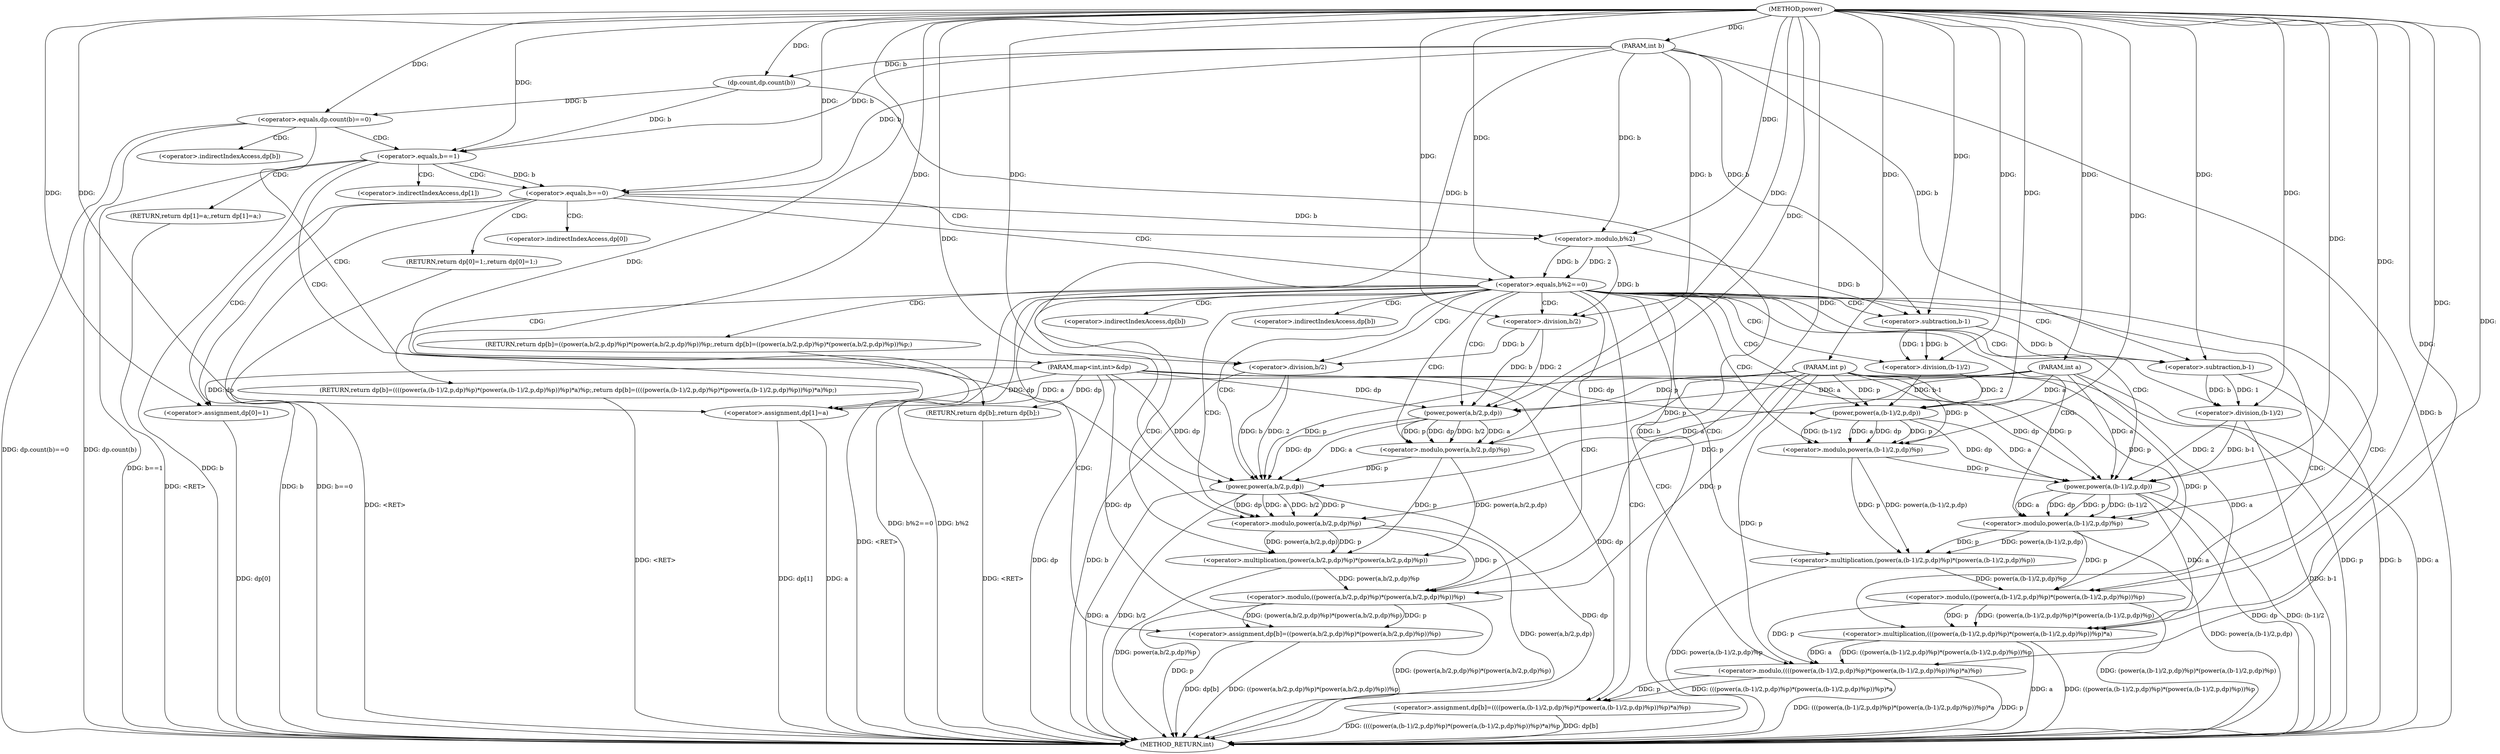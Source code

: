 digraph "power" {  
"1000164" [label = "(METHOD,power)" ]
"1000270" [label = "(METHOD_RETURN,int)" ]
"1000165" [label = "(PARAM,int a)" ]
"1000166" [label = "(PARAM,int b)" ]
"1000167" [label = "(PARAM,int p)" ]
"1000168" [label = "(PARAM,map<int,int>&dp)" ]
"1000171" [label = "(<operator>.equals,dp.count(b)==0)" ]
"1000266" [label = "(RETURN,return dp[b];,return dp[b];)" ]
"1000172" [label = "(dp.count,dp.count(b))" ]
"1000177" [label = "(<operator>.equals,b==1)" ]
"1000180" [label = "(RETURN,return dp[1]=a;,return dp[1]=a;)" ]
"1000181" [label = "(<operator>.assignment,dp[1]=a)" ]
"1000188" [label = "(<operator>.equals,b==0)" ]
"1000191" [label = "(RETURN,return dp[0]=1;,return dp[0]=1;)" ]
"1000192" [label = "(<operator>.assignment,dp[0]=1)" ]
"1000199" [label = "(<operator>.equals,b%2==0)" ]
"1000204" [label = "(RETURN,return dp[b]=((power(a,b/2,p,dp)%p)*(power(a,b/2,p,dp)%p))%p;,return dp[b]=((power(a,b/2,p,dp)%p)*(power(a,b/2,p,dp)%p))%p;)" ]
"1000205" [label = "(<operator>.assignment,dp[b]=((power(a,b/2,p,dp)%p)*(power(a,b/2,p,dp)%p))%p)" ]
"1000231" [label = "(RETURN,return dp[b]=((((power(a,(b-1)/2,p,dp)%p)*(power(a,(b-1)/2,p,dp)%p))%p)*a)%p;,return dp[b]=((((power(a,(b-1)/2,p,dp)%p)*(power(a,(b-1)/2,p,dp)%p))%p)*a)%p;)" ]
"1000200" [label = "(<operator>.modulo,b%2)" ]
"1000232" [label = "(<operator>.assignment,dp[b]=((((power(a,(b-1)/2,p,dp)%p)*(power(a,(b-1)/2,p,dp)%p))%p)*a)%p)" ]
"1000209" [label = "(<operator>.modulo,((power(a,b/2,p,dp)%p)*(power(a,b/2,p,dp)%p))%p)" ]
"1000210" [label = "(<operator>.multiplication,(power(a,b/2,p,dp)%p)*(power(a,b/2,p,dp)%p))" ]
"1000236" [label = "(<operator>.modulo,((((power(a,(b-1)/2,p,dp)%p)*(power(a,(b-1)/2,p,dp)%p))%p)*a)%p)" ]
"1000211" [label = "(<operator>.modulo,power(a,b/2,p,dp)%p)" ]
"1000220" [label = "(<operator>.modulo,power(a,b/2,p,dp)%p)" ]
"1000237" [label = "(<operator>.multiplication,(((power(a,(b-1)/2,p,dp)%p)*(power(a,(b-1)/2,p,dp)%p))%p)*a)" ]
"1000212" [label = "(power,power(a,b/2,p,dp))" ]
"1000221" [label = "(power,power(a,b/2,p,dp))" ]
"1000238" [label = "(<operator>.modulo,((power(a,(b-1)/2,p,dp)%p)*(power(a,(b-1)/2,p,dp)%p))%p)" ]
"1000214" [label = "(<operator>.division,b/2)" ]
"1000223" [label = "(<operator>.division,b/2)" ]
"1000239" [label = "(<operator>.multiplication,(power(a,(b-1)/2,p,dp)%p)*(power(a,(b-1)/2,p,dp)%p))" ]
"1000240" [label = "(<operator>.modulo,power(a,(b-1)/2,p,dp)%p)" ]
"1000251" [label = "(<operator>.modulo,power(a,(b-1)/2,p,dp)%p)" ]
"1000241" [label = "(power,power(a,(b-1)/2,p,dp))" ]
"1000252" [label = "(power,power(a,(b-1)/2,p,dp))" ]
"1000243" [label = "(<operator>.division,(b-1)/2)" ]
"1000254" [label = "(<operator>.division,(b-1)/2)" ]
"1000244" [label = "(<operator>.subtraction,b-1)" ]
"1000255" [label = "(<operator>.subtraction,b-1)" ]
"1000267" [label = "(<operator>.indirectIndexAccess,dp[b])" ]
"1000182" [label = "(<operator>.indirectIndexAccess,dp[1])" ]
"1000193" [label = "(<operator>.indirectIndexAccess,dp[0])" ]
"1000206" [label = "(<operator>.indirectIndexAccess,dp[b])" ]
"1000233" [label = "(<operator>.indirectIndexAccess,dp[b])" ]
  "1000191" -> "1000270"  [ label = "DDG: <RET>"] 
  "1000204" -> "1000270"  [ label = "DDG: <RET>"] 
  "1000266" -> "1000270"  [ label = "DDG: <RET>"] 
  "1000180" -> "1000270"  [ label = "DDG: <RET>"] 
  "1000231" -> "1000270"  [ label = "DDG: <RET>"] 
  "1000165" -> "1000270"  [ label = "DDG: a"] 
  "1000166" -> "1000270"  [ label = "DDG: b"] 
  "1000167" -> "1000270"  [ label = "DDG: p"] 
  "1000168" -> "1000270"  [ label = "DDG: dp"] 
  "1000172" -> "1000270"  [ label = "DDG: b"] 
  "1000171" -> "1000270"  [ label = "DDG: dp.count(b)"] 
  "1000171" -> "1000270"  [ label = "DDG: dp.count(b)==0"] 
  "1000177" -> "1000270"  [ label = "DDG: b"] 
  "1000177" -> "1000270"  [ label = "DDG: b==1"] 
  "1000188" -> "1000270"  [ label = "DDG: b"] 
  "1000188" -> "1000270"  [ label = "DDG: b==0"] 
  "1000199" -> "1000270"  [ label = "DDG: b%2"] 
  "1000199" -> "1000270"  [ label = "DDG: b%2==0"] 
  "1000232" -> "1000270"  [ label = "DDG: dp[b]"] 
  "1000239" -> "1000270"  [ label = "DDG: power(a,(b-1)/2,p,dp)%p"] 
  "1000255" -> "1000270"  [ label = "DDG: b"] 
  "1000254" -> "1000270"  [ label = "DDG: b-1"] 
  "1000252" -> "1000270"  [ label = "DDG: (b-1)/2"] 
  "1000252" -> "1000270"  [ label = "DDG: dp"] 
  "1000251" -> "1000270"  [ label = "DDG: power(a,(b-1)/2,p,dp)"] 
  "1000238" -> "1000270"  [ label = "DDG: (power(a,(b-1)/2,p,dp)%p)*(power(a,(b-1)/2,p,dp)%p)"] 
  "1000237" -> "1000270"  [ label = "DDG: ((power(a,(b-1)/2,p,dp)%p)*(power(a,(b-1)/2,p,dp)%p))%p"] 
  "1000237" -> "1000270"  [ label = "DDG: a"] 
  "1000236" -> "1000270"  [ label = "DDG: (((power(a,(b-1)/2,p,dp)%p)*(power(a,(b-1)/2,p,dp)%p))%p)*a"] 
  "1000236" -> "1000270"  [ label = "DDG: p"] 
  "1000232" -> "1000270"  [ label = "DDG: ((((power(a,(b-1)/2,p,dp)%p)*(power(a,(b-1)/2,p,dp)%p))%p)*a)%p"] 
  "1000205" -> "1000270"  [ label = "DDG: dp[b]"] 
  "1000210" -> "1000270"  [ label = "DDG: power(a,b/2,p,dp)%p"] 
  "1000221" -> "1000270"  [ label = "DDG: a"] 
  "1000223" -> "1000270"  [ label = "DDG: b"] 
  "1000221" -> "1000270"  [ label = "DDG: b/2"] 
  "1000221" -> "1000270"  [ label = "DDG: dp"] 
  "1000220" -> "1000270"  [ label = "DDG: power(a,b/2,p,dp)"] 
  "1000209" -> "1000270"  [ label = "DDG: (power(a,b/2,p,dp)%p)*(power(a,b/2,p,dp)%p)"] 
  "1000209" -> "1000270"  [ label = "DDG: p"] 
  "1000205" -> "1000270"  [ label = "DDG: ((power(a,b/2,p,dp)%p)*(power(a,b/2,p,dp)%p))%p"] 
  "1000192" -> "1000270"  [ label = "DDG: dp[0]"] 
  "1000181" -> "1000270"  [ label = "DDG: dp[1]"] 
  "1000181" -> "1000270"  [ label = "DDG: a"] 
  "1000164" -> "1000165"  [ label = "DDG: "] 
  "1000164" -> "1000166"  [ label = "DDG: "] 
  "1000164" -> "1000167"  [ label = "DDG: "] 
  "1000164" -> "1000168"  [ label = "DDG: "] 
  "1000172" -> "1000171"  [ label = "DDG: b"] 
  "1000164" -> "1000171"  [ label = "DDG: "] 
  "1000168" -> "1000266"  [ label = "DDG: dp"] 
  "1000166" -> "1000172"  [ label = "DDG: b"] 
  "1000164" -> "1000172"  [ label = "DDG: "] 
  "1000172" -> "1000177"  [ label = "DDG: b"] 
  "1000166" -> "1000177"  [ label = "DDG: b"] 
  "1000164" -> "1000177"  [ label = "DDG: "] 
  "1000165" -> "1000181"  [ label = "DDG: a"] 
  "1000164" -> "1000181"  [ label = "DDG: "] 
  "1000168" -> "1000181"  [ label = "DDG: dp"] 
  "1000177" -> "1000188"  [ label = "DDG: b"] 
  "1000166" -> "1000188"  [ label = "DDG: b"] 
  "1000164" -> "1000188"  [ label = "DDG: "] 
  "1000164" -> "1000192"  [ label = "DDG: "] 
  "1000168" -> "1000192"  [ label = "DDG: dp"] 
  "1000200" -> "1000199"  [ label = "DDG: b"] 
  "1000200" -> "1000199"  [ label = "DDG: 2"] 
  "1000164" -> "1000199"  [ label = "DDG: "] 
  "1000209" -> "1000205"  [ label = "DDG: (power(a,b/2,p,dp)%p)*(power(a,b/2,p,dp)%p)"] 
  "1000209" -> "1000205"  [ label = "DDG: p"] 
  "1000188" -> "1000200"  [ label = "DDG: b"] 
  "1000166" -> "1000200"  [ label = "DDG: b"] 
  "1000164" -> "1000200"  [ label = "DDG: "] 
  "1000168" -> "1000205"  [ label = "DDG: dp"] 
  "1000236" -> "1000232"  [ label = "DDG: (((power(a,(b-1)/2,p,dp)%p)*(power(a,(b-1)/2,p,dp)%p))%p)*a"] 
  "1000236" -> "1000232"  [ label = "DDG: p"] 
  "1000210" -> "1000209"  [ label = "DDG: power(a,b/2,p,dp)%p"] 
  "1000220" -> "1000209"  [ label = "DDG: p"] 
  "1000167" -> "1000209"  [ label = "DDG: p"] 
  "1000164" -> "1000209"  [ label = "DDG: "] 
  "1000168" -> "1000232"  [ label = "DDG: dp"] 
  "1000211" -> "1000210"  [ label = "DDG: power(a,b/2,p,dp)"] 
  "1000211" -> "1000210"  [ label = "DDG: p"] 
  "1000220" -> "1000210"  [ label = "DDG: power(a,b/2,p,dp)"] 
  "1000220" -> "1000210"  [ label = "DDG: p"] 
  "1000237" -> "1000236"  [ label = "DDG: a"] 
  "1000237" -> "1000236"  [ label = "DDG: ((power(a,(b-1)/2,p,dp)%p)*(power(a,(b-1)/2,p,dp)%p))%p"] 
  "1000238" -> "1000236"  [ label = "DDG: p"] 
  "1000167" -> "1000236"  [ label = "DDG: p"] 
  "1000164" -> "1000236"  [ label = "DDG: "] 
  "1000212" -> "1000211"  [ label = "DDG: dp"] 
  "1000212" -> "1000211"  [ label = "DDG: b/2"] 
  "1000212" -> "1000211"  [ label = "DDG: a"] 
  "1000212" -> "1000211"  [ label = "DDG: p"] 
  "1000167" -> "1000211"  [ label = "DDG: p"] 
  "1000164" -> "1000211"  [ label = "DDG: "] 
  "1000221" -> "1000220"  [ label = "DDG: a"] 
  "1000221" -> "1000220"  [ label = "DDG: b/2"] 
  "1000221" -> "1000220"  [ label = "DDG: p"] 
  "1000221" -> "1000220"  [ label = "DDG: dp"] 
  "1000167" -> "1000220"  [ label = "DDG: p"] 
  "1000164" -> "1000220"  [ label = "DDG: "] 
  "1000238" -> "1000237"  [ label = "DDG: p"] 
  "1000238" -> "1000237"  [ label = "DDG: (power(a,(b-1)/2,p,dp)%p)*(power(a,(b-1)/2,p,dp)%p)"] 
  "1000252" -> "1000237"  [ label = "DDG: a"] 
  "1000165" -> "1000237"  [ label = "DDG: a"] 
  "1000164" -> "1000237"  [ label = "DDG: "] 
  "1000165" -> "1000212"  [ label = "DDG: a"] 
  "1000164" -> "1000212"  [ label = "DDG: "] 
  "1000168" -> "1000212"  [ label = "DDG: dp"] 
  "1000214" -> "1000212"  [ label = "DDG: b"] 
  "1000214" -> "1000212"  [ label = "DDG: 2"] 
  "1000167" -> "1000212"  [ label = "DDG: p"] 
  "1000212" -> "1000221"  [ label = "DDG: a"] 
  "1000165" -> "1000221"  [ label = "DDG: a"] 
  "1000164" -> "1000221"  [ label = "DDG: "] 
  "1000223" -> "1000221"  [ label = "DDG: 2"] 
  "1000223" -> "1000221"  [ label = "DDG: b"] 
  "1000211" -> "1000221"  [ label = "DDG: p"] 
  "1000167" -> "1000221"  [ label = "DDG: p"] 
  "1000212" -> "1000221"  [ label = "DDG: dp"] 
  "1000168" -> "1000221"  [ label = "DDG: dp"] 
  "1000239" -> "1000238"  [ label = "DDG: power(a,(b-1)/2,p,dp)%p"] 
  "1000251" -> "1000238"  [ label = "DDG: p"] 
  "1000167" -> "1000238"  [ label = "DDG: p"] 
  "1000164" -> "1000238"  [ label = "DDG: "] 
  "1000200" -> "1000214"  [ label = "DDG: b"] 
  "1000166" -> "1000214"  [ label = "DDG: b"] 
  "1000164" -> "1000214"  [ label = "DDG: "] 
  "1000214" -> "1000223"  [ label = "DDG: b"] 
  "1000166" -> "1000223"  [ label = "DDG: b"] 
  "1000164" -> "1000223"  [ label = "DDG: "] 
  "1000240" -> "1000239"  [ label = "DDG: power(a,(b-1)/2,p,dp)"] 
  "1000240" -> "1000239"  [ label = "DDG: p"] 
  "1000251" -> "1000239"  [ label = "DDG: p"] 
  "1000251" -> "1000239"  [ label = "DDG: power(a,(b-1)/2,p,dp)"] 
  "1000241" -> "1000240"  [ label = "DDG: p"] 
  "1000241" -> "1000240"  [ label = "DDG: (b-1)/2"] 
  "1000241" -> "1000240"  [ label = "DDG: a"] 
  "1000241" -> "1000240"  [ label = "DDG: dp"] 
  "1000167" -> "1000240"  [ label = "DDG: p"] 
  "1000164" -> "1000240"  [ label = "DDG: "] 
  "1000252" -> "1000251"  [ label = "DDG: (b-1)/2"] 
  "1000252" -> "1000251"  [ label = "DDG: a"] 
  "1000252" -> "1000251"  [ label = "DDG: dp"] 
  "1000252" -> "1000251"  [ label = "DDG: p"] 
  "1000167" -> "1000251"  [ label = "DDG: p"] 
  "1000164" -> "1000251"  [ label = "DDG: "] 
  "1000165" -> "1000241"  [ label = "DDG: a"] 
  "1000164" -> "1000241"  [ label = "DDG: "] 
  "1000167" -> "1000241"  [ label = "DDG: p"] 
  "1000243" -> "1000241"  [ label = "DDG: 2"] 
  "1000243" -> "1000241"  [ label = "DDG: b-1"] 
  "1000168" -> "1000241"  [ label = "DDG: dp"] 
  "1000241" -> "1000252"  [ label = "DDG: a"] 
  "1000165" -> "1000252"  [ label = "DDG: a"] 
  "1000164" -> "1000252"  [ label = "DDG: "] 
  "1000254" -> "1000252"  [ label = "DDG: b-1"] 
  "1000254" -> "1000252"  [ label = "DDG: 2"] 
  "1000241" -> "1000252"  [ label = "DDG: dp"] 
  "1000168" -> "1000252"  [ label = "DDG: dp"] 
  "1000240" -> "1000252"  [ label = "DDG: p"] 
  "1000167" -> "1000252"  [ label = "DDG: p"] 
  "1000244" -> "1000243"  [ label = "DDG: b"] 
  "1000244" -> "1000243"  [ label = "DDG: 1"] 
  "1000164" -> "1000243"  [ label = "DDG: "] 
  "1000255" -> "1000254"  [ label = "DDG: b"] 
  "1000255" -> "1000254"  [ label = "DDG: 1"] 
  "1000164" -> "1000254"  [ label = "DDG: "] 
  "1000200" -> "1000244"  [ label = "DDG: b"] 
  "1000166" -> "1000244"  [ label = "DDG: b"] 
  "1000164" -> "1000244"  [ label = "DDG: "] 
  "1000244" -> "1000255"  [ label = "DDG: b"] 
  "1000166" -> "1000255"  [ label = "DDG: b"] 
  "1000164" -> "1000255"  [ label = "DDG: "] 
  "1000171" -> "1000266"  [ label = "CDG: "] 
  "1000171" -> "1000267"  [ label = "CDG: "] 
  "1000171" -> "1000177"  [ label = "CDG: "] 
  "1000177" -> "1000182"  [ label = "CDG: "] 
  "1000177" -> "1000180"  [ label = "CDG: "] 
  "1000177" -> "1000188"  [ label = "CDG: "] 
  "1000177" -> "1000181"  [ label = "CDG: "] 
  "1000188" -> "1000200"  [ label = "CDG: "] 
  "1000188" -> "1000191"  [ label = "CDG: "] 
  "1000188" -> "1000199"  [ label = "CDG: "] 
  "1000188" -> "1000193"  [ label = "CDG: "] 
  "1000188" -> "1000192"  [ label = "CDG: "] 
  "1000199" -> "1000211"  [ label = "CDG: "] 
  "1000199" -> "1000239"  [ label = "CDG: "] 
  "1000199" -> "1000238"  [ label = "CDG: "] 
  "1000199" -> "1000221"  [ label = "CDG: "] 
  "1000199" -> "1000233"  [ label = "CDG: "] 
  "1000199" -> "1000255"  [ label = "CDG: "] 
  "1000199" -> "1000243"  [ label = "CDG: "] 
  "1000199" -> "1000244"  [ label = "CDG: "] 
  "1000199" -> "1000212"  [ label = "CDG: "] 
  "1000199" -> "1000251"  [ label = "CDG: "] 
  "1000199" -> "1000204"  [ label = "CDG: "] 
  "1000199" -> "1000210"  [ label = "CDG: "] 
  "1000199" -> "1000236"  [ label = "CDG: "] 
  "1000199" -> "1000254"  [ label = "CDG: "] 
  "1000199" -> "1000206"  [ label = "CDG: "] 
  "1000199" -> "1000252"  [ label = "CDG: "] 
  "1000199" -> "1000220"  [ label = "CDG: "] 
  "1000199" -> "1000214"  [ label = "CDG: "] 
  "1000199" -> "1000205"  [ label = "CDG: "] 
  "1000199" -> "1000237"  [ label = "CDG: "] 
  "1000199" -> "1000231"  [ label = "CDG: "] 
  "1000199" -> "1000241"  [ label = "CDG: "] 
  "1000199" -> "1000240"  [ label = "CDG: "] 
  "1000199" -> "1000209"  [ label = "CDG: "] 
  "1000199" -> "1000223"  [ label = "CDG: "] 
  "1000199" -> "1000232"  [ label = "CDG: "] 
}
